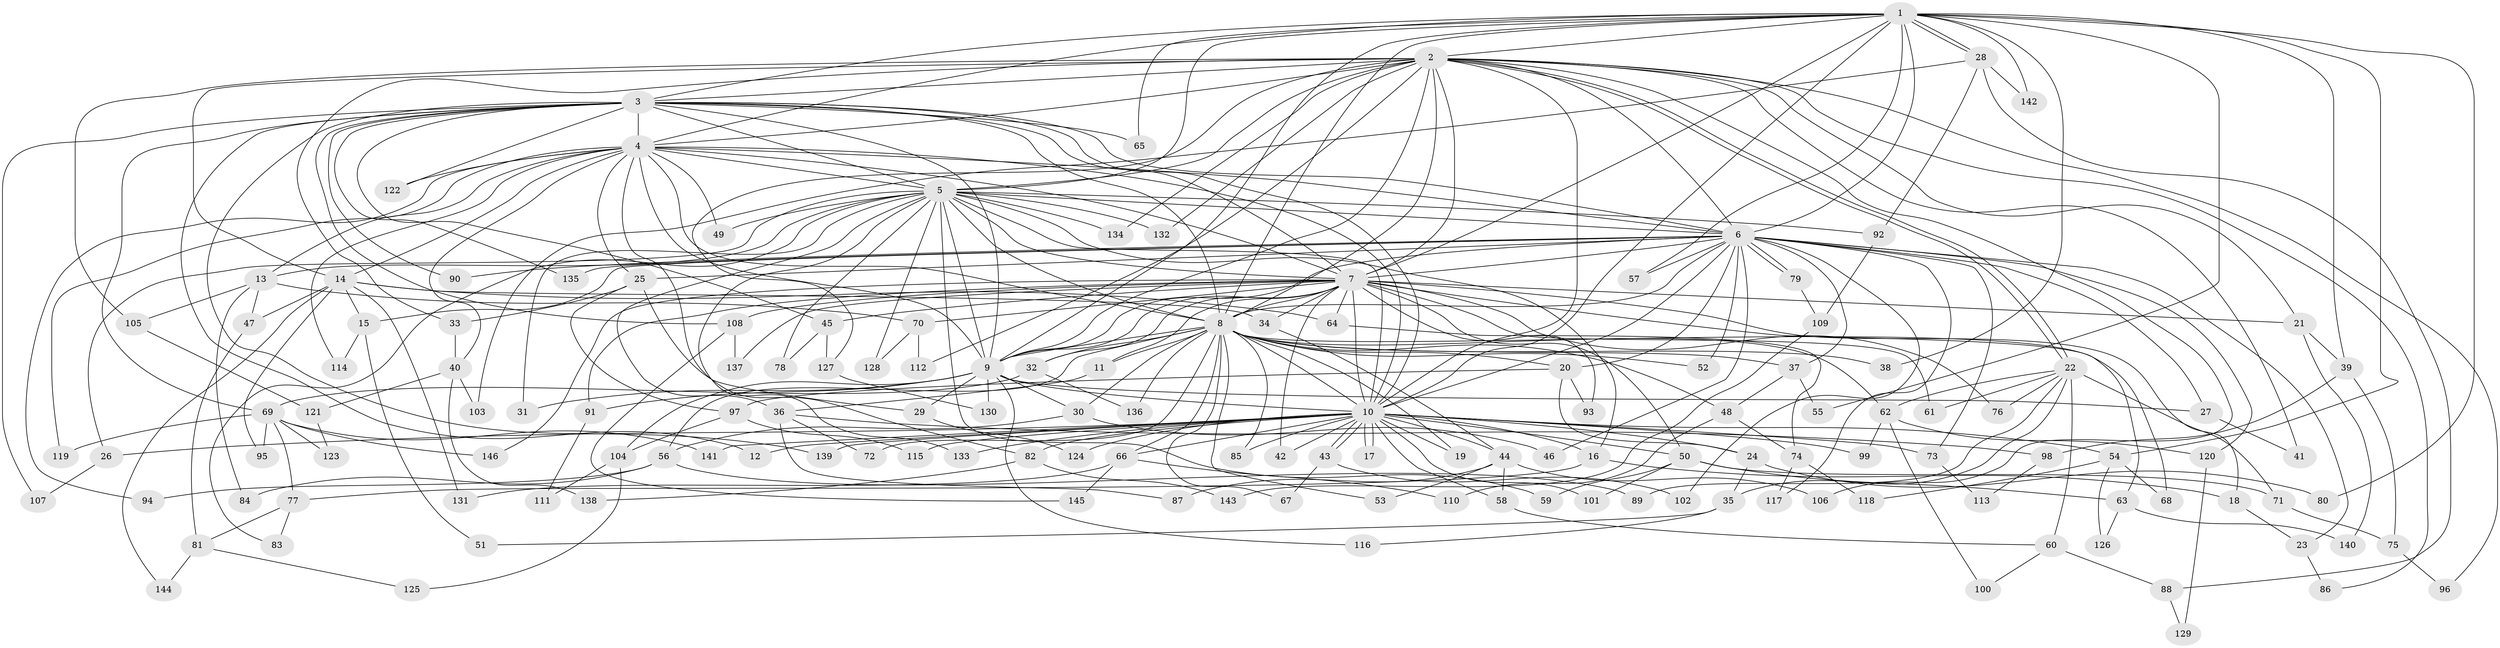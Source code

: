 // coarse degree distribution, {16: 0.009345794392523364, 23: 0.018691588785046728, 15: 0.009345794392523364, 17: 0.009345794392523364, 22: 0.009345794392523364, 25: 0.009345794392523364, 32: 0.018691588785046728, 3: 0.16822429906542055, 2: 0.411214953271028, 6: 0.04672897196261682, 10: 0.009345794392523364, 4: 0.18691588785046728, 7: 0.009345794392523364, 9: 0.009345794392523364, 5: 0.06542056074766354, 8: 0.009345794392523364}
// Generated by graph-tools (version 1.1) at 2025/41/03/06/25 10:41:31]
// undirected, 146 vertices, 317 edges
graph export_dot {
graph [start="1"]
  node [color=gray90,style=filled];
  1;
  2;
  3;
  4;
  5;
  6;
  7;
  8;
  9;
  10;
  11;
  12;
  13;
  14;
  15;
  16;
  17;
  18;
  19;
  20;
  21;
  22;
  23;
  24;
  25;
  26;
  27;
  28;
  29;
  30;
  31;
  32;
  33;
  34;
  35;
  36;
  37;
  38;
  39;
  40;
  41;
  42;
  43;
  44;
  45;
  46;
  47;
  48;
  49;
  50;
  51;
  52;
  53;
  54;
  55;
  56;
  57;
  58;
  59;
  60;
  61;
  62;
  63;
  64;
  65;
  66;
  67;
  68;
  69;
  70;
  71;
  72;
  73;
  74;
  75;
  76;
  77;
  78;
  79;
  80;
  81;
  82;
  83;
  84;
  85;
  86;
  87;
  88;
  89;
  90;
  91;
  92;
  93;
  94;
  95;
  96;
  97;
  98;
  99;
  100;
  101;
  102;
  103;
  104;
  105;
  106;
  107;
  108;
  109;
  110;
  111;
  112;
  113;
  114;
  115;
  116;
  117;
  118;
  119;
  120;
  121;
  122;
  123;
  124;
  125;
  126;
  127;
  128;
  129;
  130;
  131;
  132;
  133;
  134;
  135;
  136;
  137;
  138;
  139;
  140;
  141;
  142;
  143;
  144;
  145;
  146;
  1 -- 2;
  1 -- 3;
  1 -- 4;
  1 -- 5;
  1 -- 6;
  1 -- 7;
  1 -- 8;
  1 -- 9;
  1 -- 10;
  1 -- 28;
  1 -- 28;
  1 -- 38;
  1 -- 39;
  1 -- 54;
  1 -- 55;
  1 -- 57;
  1 -- 65;
  1 -- 80;
  1 -- 142;
  2 -- 3;
  2 -- 4;
  2 -- 5;
  2 -- 6;
  2 -- 7;
  2 -- 8;
  2 -- 9;
  2 -- 10;
  2 -- 14;
  2 -- 21;
  2 -- 22;
  2 -- 22;
  2 -- 33;
  2 -- 41;
  2 -- 86;
  2 -- 96;
  2 -- 105;
  2 -- 106;
  2 -- 112;
  2 -- 127;
  2 -- 132;
  2 -- 134;
  3 -- 4;
  3 -- 5;
  3 -- 6;
  3 -- 7;
  3 -- 8;
  3 -- 9;
  3 -- 10;
  3 -- 12;
  3 -- 45;
  3 -- 65;
  3 -- 69;
  3 -- 90;
  3 -- 107;
  3 -- 108;
  3 -- 122;
  3 -- 135;
  3 -- 139;
  4 -- 5;
  4 -- 6;
  4 -- 7;
  4 -- 8;
  4 -- 9;
  4 -- 10;
  4 -- 13;
  4 -- 14;
  4 -- 25;
  4 -- 40;
  4 -- 49;
  4 -- 82;
  4 -- 94;
  4 -- 114;
  4 -- 119;
  4 -- 122;
  5 -- 6;
  5 -- 7;
  5 -- 8;
  5 -- 9;
  5 -- 10;
  5 -- 13;
  5 -- 16;
  5 -- 26;
  5 -- 31;
  5 -- 36;
  5 -- 49;
  5 -- 59;
  5 -- 78;
  5 -- 83;
  5 -- 92;
  5 -- 128;
  5 -- 132;
  5 -- 133;
  5 -- 134;
  6 -- 7;
  6 -- 8;
  6 -- 9;
  6 -- 10;
  6 -- 15;
  6 -- 20;
  6 -- 23;
  6 -- 25;
  6 -- 27;
  6 -- 37;
  6 -- 46;
  6 -- 52;
  6 -- 57;
  6 -- 73;
  6 -- 79;
  6 -- 79;
  6 -- 90;
  6 -- 102;
  6 -- 117;
  6 -- 120;
  6 -- 135;
  7 -- 8;
  7 -- 9;
  7 -- 10;
  7 -- 11;
  7 -- 18;
  7 -- 21;
  7 -- 32;
  7 -- 34;
  7 -- 42;
  7 -- 45;
  7 -- 50;
  7 -- 61;
  7 -- 63;
  7 -- 64;
  7 -- 70;
  7 -- 76;
  7 -- 91;
  7 -- 93;
  7 -- 108;
  7 -- 137;
  7 -- 146;
  8 -- 9;
  8 -- 10;
  8 -- 11;
  8 -- 19;
  8 -- 20;
  8 -- 30;
  8 -- 32;
  8 -- 37;
  8 -- 38;
  8 -- 48;
  8 -- 52;
  8 -- 53;
  8 -- 56;
  8 -- 62;
  8 -- 66;
  8 -- 67;
  8 -- 68;
  8 -- 72;
  8 -- 85;
  8 -- 136;
  9 -- 10;
  9 -- 27;
  9 -- 29;
  9 -- 30;
  9 -- 31;
  9 -- 91;
  9 -- 104;
  9 -- 116;
  9 -- 130;
  10 -- 12;
  10 -- 16;
  10 -- 17;
  10 -- 17;
  10 -- 19;
  10 -- 24;
  10 -- 26;
  10 -- 42;
  10 -- 43;
  10 -- 43;
  10 -- 44;
  10 -- 50;
  10 -- 54;
  10 -- 58;
  10 -- 66;
  10 -- 73;
  10 -- 82;
  10 -- 85;
  10 -- 99;
  10 -- 101;
  10 -- 115;
  10 -- 124;
  10 -- 133;
  10 -- 139;
  10 -- 141;
  11 -- 36;
  13 -- 47;
  13 -- 70;
  13 -- 84;
  13 -- 105;
  14 -- 15;
  14 -- 34;
  14 -- 47;
  14 -- 64;
  14 -- 95;
  14 -- 131;
  14 -- 144;
  15 -- 51;
  15 -- 114;
  16 -- 18;
  16 -- 77;
  18 -- 23;
  20 -- 24;
  20 -- 93;
  20 -- 97;
  21 -- 39;
  21 -- 140;
  22 -- 35;
  22 -- 60;
  22 -- 61;
  22 -- 62;
  22 -- 71;
  22 -- 76;
  22 -- 89;
  23 -- 86;
  24 -- 35;
  24 -- 80;
  25 -- 29;
  25 -- 33;
  25 -- 97;
  26 -- 107;
  27 -- 41;
  28 -- 88;
  28 -- 92;
  28 -- 103;
  28 -- 142;
  29 -- 124;
  30 -- 46;
  30 -- 56;
  32 -- 69;
  32 -- 136;
  33 -- 40;
  34 -- 44;
  35 -- 51;
  35 -- 116;
  36 -- 72;
  36 -- 87;
  36 -- 98;
  37 -- 48;
  37 -- 55;
  39 -- 75;
  39 -- 98;
  40 -- 103;
  40 -- 121;
  40 -- 138;
  43 -- 67;
  43 -- 102;
  44 -- 53;
  44 -- 58;
  44 -- 87;
  44 -- 106;
  45 -- 78;
  45 -- 127;
  47 -- 81;
  48 -- 74;
  48 -- 110;
  50 -- 59;
  50 -- 63;
  50 -- 71;
  50 -- 101;
  54 -- 68;
  54 -- 118;
  54 -- 126;
  56 -- 84;
  56 -- 89;
  56 -- 94;
  58 -- 60;
  60 -- 88;
  60 -- 100;
  62 -- 99;
  62 -- 100;
  62 -- 120;
  63 -- 126;
  63 -- 140;
  64 -- 74;
  66 -- 110;
  66 -- 131;
  66 -- 145;
  69 -- 77;
  69 -- 95;
  69 -- 119;
  69 -- 123;
  69 -- 141;
  69 -- 146;
  70 -- 112;
  70 -- 128;
  71 -- 75;
  73 -- 113;
  74 -- 117;
  74 -- 118;
  75 -- 96;
  77 -- 81;
  77 -- 83;
  79 -- 109;
  81 -- 125;
  81 -- 144;
  82 -- 138;
  82 -- 143;
  88 -- 129;
  91 -- 111;
  92 -- 109;
  97 -- 104;
  97 -- 115;
  98 -- 113;
  104 -- 111;
  104 -- 125;
  105 -- 121;
  108 -- 137;
  108 -- 145;
  109 -- 143;
  120 -- 129;
  121 -- 123;
  127 -- 130;
}
